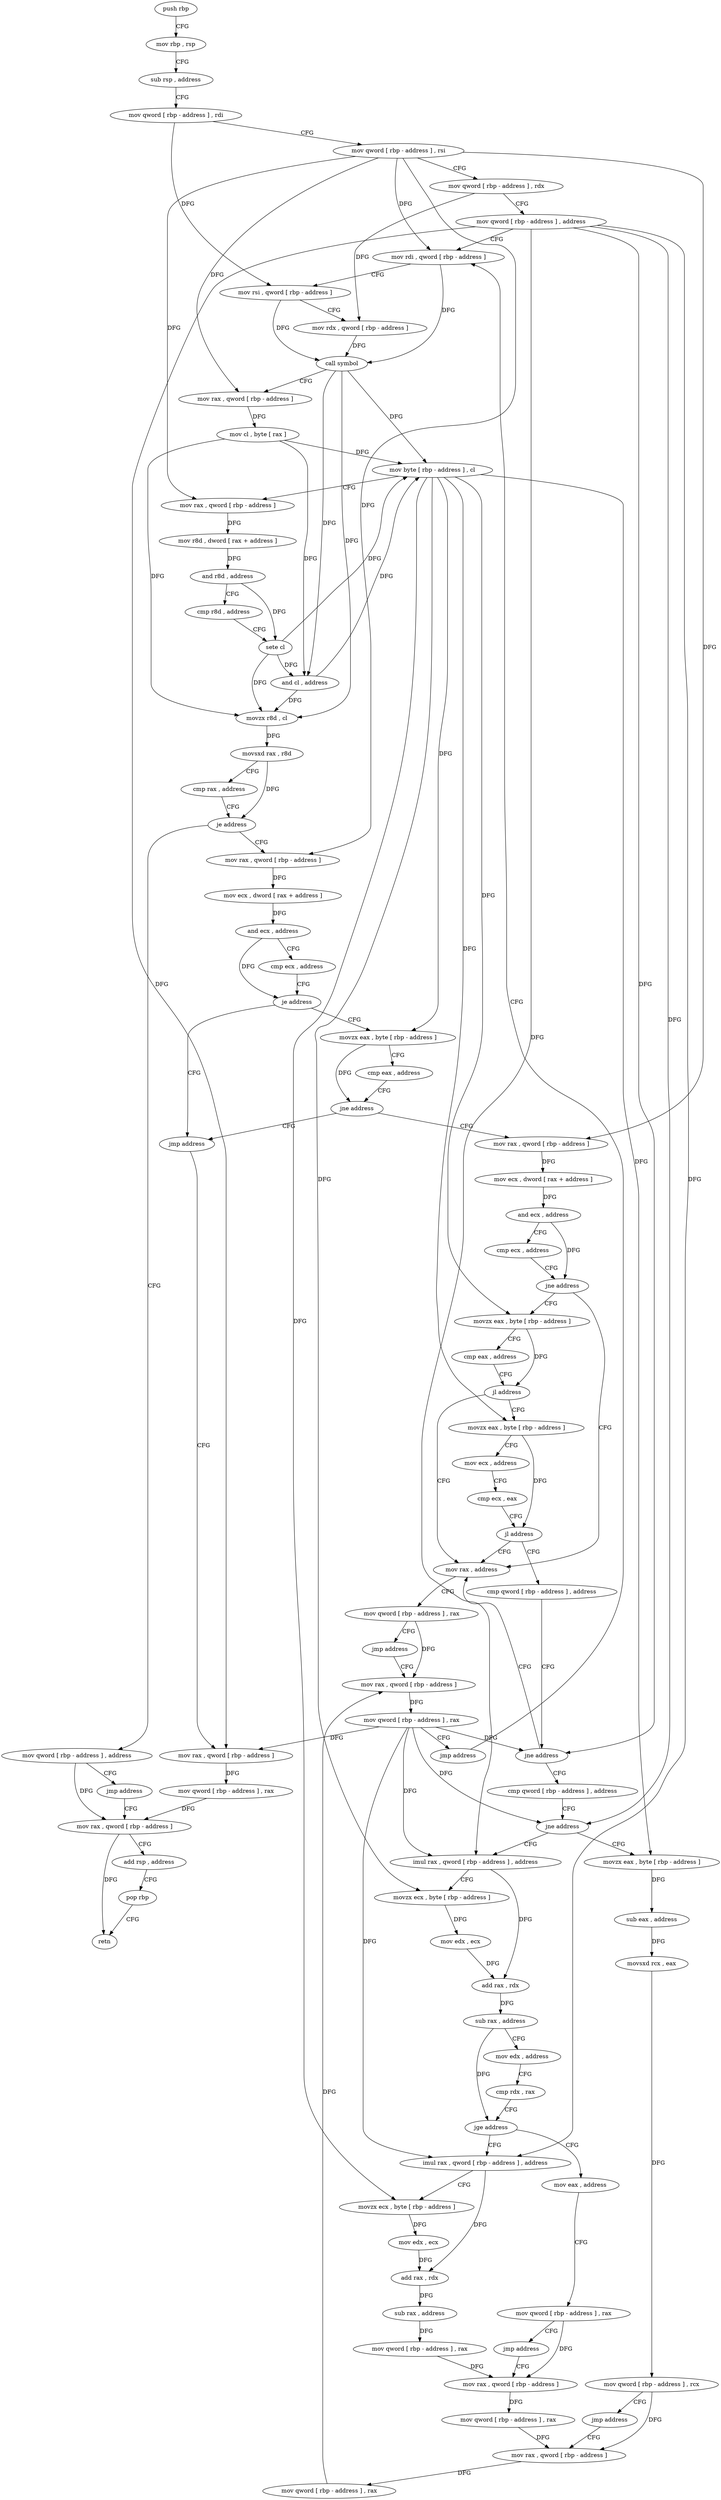 digraph "func" {
"4267744" [label = "push rbp" ]
"4267745" [label = "mov rbp , rsp" ]
"4267748" [label = "sub rsp , address" ]
"4267752" [label = "mov qword [ rbp - address ] , rdi" ]
"4267756" [label = "mov qword [ rbp - address ] , rsi" ]
"4267760" [label = "mov qword [ rbp - address ] , rdx" ]
"4267764" [label = "mov qword [ rbp - address ] , address" ]
"4267772" [label = "mov rdi , qword [ rbp - address ]" ]
"4267853" [label = "mov rax , qword [ rbp - address ]" ]
"4267857" [label = "mov ecx , dword [ rax + address ]" ]
"4267860" [label = "and ecx , address" ]
"4267866" [label = "cmp ecx , address" ]
"4267869" [label = "je address" ]
"4267888" [label = "jmp address" ]
"4267875" [label = "movzx eax , byte [ rbp - address ]" ]
"4267840" [label = "mov qword [ rbp - address ] , address" ]
"4267848" [label = "jmp address" ]
"4268117" [label = "mov rax , qword [ rbp - address ]" ]
"4268109" [label = "mov rax , qword [ rbp - address ]" ]
"4267879" [label = "cmp eax , address" ]
"4267882" [label = "jne address" ]
"4267893" [label = "mov rax , qword [ rbp - address ]" ]
"4268121" [label = "add rsp , address" ]
"4268125" [label = "pop rbp" ]
"4268126" [label = "retn" ]
"4268113" [label = "mov qword [ rbp - address ] , rax" ]
"4267897" [label = "mov ecx , dword [ rax + address ]" ]
"4267900" [label = "and ecx , address" ]
"4267906" [label = "cmp ecx , address" ]
"4267909" [label = "jne address" ]
"4267956" [label = "mov rax , address" ]
"4267915" [label = "movzx eax , byte [ rbp - address ]" ]
"4267963" [label = "mov qword [ rbp - address ] , rax" ]
"4267967" [label = "jmp address" ]
"4268096" [label = "mov rax , qword [ rbp - address ]" ]
"4267919" [label = "cmp eax , address" ]
"4267922" [label = "jl address" ]
"4267928" [label = "movzx eax , byte [ rbp - address ]" ]
"4268100" [label = "mov qword [ rbp - address ] , rax" ]
"4268104" [label = "jmp address" ]
"4267932" [label = "mov ecx , address" ]
"4267937" [label = "cmp ecx , eax" ]
"4267939" [label = "jl address" ]
"4267945" [label = "cmp qword [ rbp - address ] , address" ]
"4267776" [label = "mov rsi , qword [ rbp - address ]" ]
"4267780" [label = "mov rdx , qword [ rbp - address ]" ]
"4267784" [label = "call symbol" ]
"4267789" [label = "mov rax , qword [ rbp - address ]" ]
"4267793" [label = "mov cl , byte [ rax ]" ]
"4267795" [label = "mov byte [ rbp - address ] , cl" ]
"4267798" [label = "mov rax , qword [ rbp - address ]" ]
"4267802" [label = "mov r8d , dword [ rax + address ]" ]
"4267806" [label = "and r8d , address" ]
"4267813" [label = "cmp r8d , address" ]
"4267817" [label = "sete cl" ]
"4267820" [label = "and cl , address" ]
"4267823" [label = "movzx r8d , cl" ]
"4267827" [label = "movsxd rax , r8d" ]
"4267830" [label = "cmp rax , address" ]
"4267834" [label = "je address" ]
"4267950" [label = "jne address" ]
"4267972" [label = "cmp qword [ rbp - address ] , address" ]
"4267977" [label = "jne address" ]
"4268002" [label = "imul rax , qword [ rbp - address ] , address" ]
"4267983" [label = "movzx eax , byte [ rbp - address ]" ]
"4268010" [label = "movzx ecx , byte [ rbp - address ]" ]
"4268014" [label = "mov edx , ecx" ]
"4268016" [label = "add rax , rdx" ]
"4268019" [label = "sub rax , address" ]
"4268025" [label = "mov edx , address" ]
"4268030" [label = "cmp rdx , rax" ]
"4268033" [label = "jge address" ]
"4268053" [label = "imul rax , qword [ rbp - address ] , address" ]
"4268039" [label = "mov eax , address" ]
"4267987" [label = "sub eax , address" ]
"4267990" [label = "movsxd rcx , eax" ]
"4267993" [label = "mov qword [ rbp - address ] , rcx" ]
"4267997" [label = "jmp address" ]
"4268088" [label = "mov rax , qword [ rbp - address ]" ]
"4268061" [label = "movzx ecx , byte [ rbp - address ]" ]
"4268065" [label = "mov edx , ecx" ]
"4268067" [label = "add rax , rdx" ]
"4268070" [label = "sub rax , address" ]
"4268076" [label = "mov qword [ rbp - address ] , rax" ]
"4268080" [label = "mov rax , qword [ rbp - address ]" ]
"4268044" [label = "mov qword [ rbp - address ] , rax" ]
"4268048" [label = "jmp address" ]
"4268092" [label = "mov qword [ rbp - address ] , rax" ]
"4268084" [label = "mov qword [ rbp - address ] , rax" ]
"4267744" -> "4267745" [ label = "CFG" ]
"4267745" -> "4267748" [ label = "CFG" ]
"4267748" -> "4267752" [ label = "CFG" ]
"4267752" -> "4267756" [ label = "CFG" ]
"4267752" -> "4267776" [ label = "DFG" ]
"4267756" -> "4267760" [ label = "CFG" ]
"4267756" -> "4267772" [ label = "DFG" ]
"4267756" -> "4267789" [ label = "DFG" ]
"4267756" -> "4267798" [ label = "DFG" ]
"4267756" -> "4267853" [ label = "DFG" ]
"4267756" -> "4267893" [ label = "DFG" ]
"4267760" -> "4267764" [ label = "CFG" ]
"4267760" -> "4267780" [ label = "DFG" ]
"4267764" -> "4267772" [ label = "CFG" ]
"4267764" -> "4268109" [ label = "DFG" ]
"4267764" -> "4267950" [ label = "DFG" ]
"4267764" -> "4267977" [ label = "DFG" ]
"4267764" -> "4268002" [ label = "DFG" ]
"4267764" -> "4268053" [ label = "DFG" ]
"4267772" -> "4267776" [ label = "CFG" ]
"4267772" -> "4267784" [ label = "DFG" ]
"4267853" -> "4267857" [ label = "DFG" ]
"4267857" -> "4267860" [ label = "DFG" ]
"4267860" -> "4267866" [ label = "CFG" ]
"4267860" -> "4267869" [ label = "DFG" ]
"4267866" -> "4267869" [ label = "CFG" ]
"4267869" -> "4267888" [ label = "CFG" ]
"4267869" -> "4267875" [ label = "CFG" ]
"4267888" -> "4268109" [ label = "CFG" ]
"4267875" -> "4267879" [ label = "CFG" ]
"4267875" -> "4267882" [ label = "DFG" ]
"4267840" -> "4267848" [ label = "CFG" ]
"4267840" -> "4268117" [ label = "DFG" ]
"4267848" -> "4268117" [ label = "CFG" ]
"4268117" -> "4268121" [ label = "CFG" ]
"4268117" -> "4268126" [ label = "DFG" ]
"4268109" -> "4268113" [ label = "DFG" ]
"4267879" -> "4267882" [ label = "CFG" ]
"4267882" -> "4267893" [ label = "CFG" ]
"4267882" -> "4267888" [ label = "CFG" ]
"4267893" -> "4267897" [ label = "DFG" ]
"4268121" -> "4268125" [ label = "CFG" ]
"4268125" -> "4268126" [ label = "CFG" ]
"4268113" -> "4268117" [ label = "DFG" ]
"4267897" -> "4267900" [ label = "DFG" ]
"4267900" -> "4267906" [ label = "CFG" ]
"4267900" -> "4267909" [ label = "DFG" ]
"4267906" -> "4267909" [ label = "CFG" ]
"4267909" -> "4267956" [ label = "CFG" ]
"4267909" -> "4267915" [ label = "CFG" ]
"4267956" -> "4267963" [ label = "CFG" ]
"4267915" -> "4267919" [ label = "CFG" ]
"4267915" -> "4267922" [ label = "DFG" ]
"4267963" -> "4267967" [ label = "CFG" ]
"4267963" -> "4268096" [ label = "DFG" ]
"4267967" -> "4268096" [ label = "CFG" ]
"4268096" -> "4268100" [ label = "DFG" ]
"4267919" -> "4267922" [ label = "CFG" ]
"4267922" -> "4267956" [ label = "CFG" ]
"4267922" -> "4267928" [ label = "CFG" ]
"4267928" -> "4267932" [ label = "CFG" ]
"4267928" -> "4267939" [ label = "DFG" ]
"4268100" -> "4268104" [ label = "CFG" ]
"4268100" -> "4268109" [ label = "DFG" ]
"4268100" -> "4267950" [ label = "DFG" ]
"4268100" -> "4267977" [ label = "DFG" ]
"4268100" -> "4268002" [ label = "DFG" ]
"4268100" -> "4268053" [ label = "DFG" ]
"4268104" -> "4267772" [ label = "CFG" ]
"4267932" -> "4267937" [ label = "CFG" ]
"4267937" -> "4267939" [ label = "CFG" ]
"4267939" -> "4267956" [ label = "CFG" ]
"4267939" -> "4267945" [ label = "CFG" ]
"4267945" -> "4267950" [ label = "CFG" ]
"4267776" -> "4267780" [ label = "CFG" ]
"4267776" -> "4267784" [ label = "DFG" ]
"4267780" -> "4267784" [ label = "DFG" ]
"4267784" -> "4267789" [ label = "CFG" ]
"4267784" -> "4267795" [ label = "DFG" ]
"4267784" -> "4267820" [ label = "DFG" ]
"4267784" -> "4267823" [ label = "DFG" ]
"4267789" -> "4267793" [ label = "DFG" ]
"4267793" -> "4267795" [ label = "DFG" ]
"4267793" -> "4267820" [ label = "DFG" ]
"4267793" -> "4267823" [ label = "DFG" ]
"4267795" -> "4267798" [ label = "CFG" ]
"4267795" -> "4267875" [ label = "DFG" ]
"4267795" -> "4267915" [ label = "DFG" ]
"4267795" -> "4267928" [ label = "DFG" ]
"4267795" -> "4268010" [ label = "DFG" ]
"4267795" -> "4267983" [ label = "DFG" ]
"4267795" -> "4268061" [ label = "DFG" ]
"4267798" -> "4267802" [ label = "DFG" ]
"4267802" -> "4267806" [ label = "DFG" ]
"4267806" -> "4267813" [ label = "CFG" ]
"4267806" -> "4267817" [ label = "DFG" ]
"4267813" -> "4267817" [ label = "CFG" ]
"4267817" -> "4267820" [ label = "DFG" ]
"4267817" -> "4267795" [ label = "DFG" ]
"4267817" -> "4267823" [ label = "DFG" ]
"4267820" -> "4267823" [ label = "DFG" ]
"4267820" -> "4267795" [ label = "DFG" ]
"4267823" -> "4267827" [ label = "DFG" ]
"4267827" -> "4267830" [ label = "CFG" ]
"4267827" -> "4267834" [ label = "DFG" ]
"4267830" -> "4267834" [ label = "CFG" ]
"4267834" -> "4267853" [ label = "CFG" ]
"4267834" -> "4267840" [ label = "CFG" ]
"4267950" -> "4267972" [ label = "CFG" ]
"4267950" -> "4267956" [ label = "CFG" ]
"4267972" -> "4267977" [ label = "CFG" ]
"4267977" -> "4268002" [ label = "CFG" ]
"4267977" -> "4267983" [ label = "CFG" ]
"4268002" -> "4268010" [ label = "CFG" ]
"4268002" -> "4268016" [ label = "DFG" ]
"4267983" -> "4267987" [ label = "DFG" ]
"4268010" -> "4268014" [ label = "DFG" ]
"4268014" -> "4268016" [ label = "DFG" ]
"4268016" -> "4268019" [ label = "DFG" ]
"4268019" -> "4268025" [ label = "CFG" ]
"4268019" -> "4268033" [ label = "DFG" ]
"4268025" -> "4268030" [ label = "CFG" ]
"4268030" -> "4268033" [ label = "CFG" ]
"4268033" -> "4268053" [ label = "CFG" ]
"4268033" -> "4268039" [ label = "CFG" ]
"4268053" -> "4268061" [ label = "CFG" ]
"4268053" -> "4268067" [ label = "DFG" ]
"4268039" -> "4268044" [ label = "CFG" ]
"4267987" -> "4267990" [ label = "DFG" ]
"4267990" -> "4267993" [ label = "DFG" ]
"4267993" -> "4267997" [ label = "CFG" ]
"4267993" -> "4268088" [ label = "DFG" ]
"4267997" -> "4268088" [ label = "CFG" ]
"4268088" -> "4268092" [ label = "DFG" ]
"4268061" -> "4268065" [ label = "DFG" ]
"4268065" -> "4268067" [ label = "DFG" ]
"4268067" -> "4268070" [ label = "DFG" ]
"4268070" -> "4268076" [ label = "DFG" ]
"4268076" -> "4268080" [ label = "DFG" ]
"4268080" -> "4268084" [ label = "DFG" ]
"4268044" -> "4268048" [ label = "CFG" ]
"4268044" -> "4268080" [ label = "DFG" ]
"4268048" -> "4268080" [ label = "CFG" ]
"4268092" -> "4268096" [ label = "DFG" ]
"4268084" -> "4268088" [ label = "DFG" ]
}

